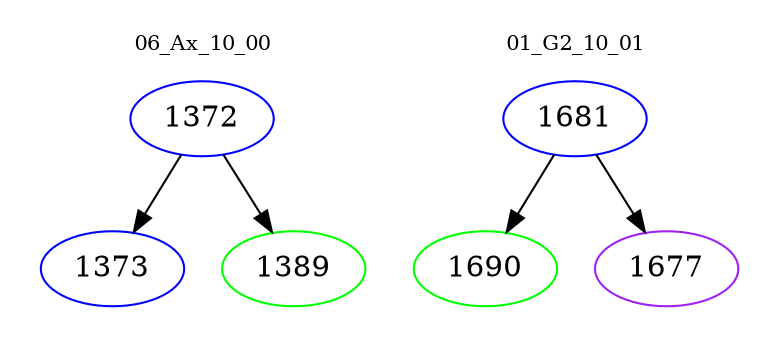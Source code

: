 digraph{
subgraph cluster_0 {
color = white
label = "06_Ax_10_00";
fontsize=10;
T0_1372 [label="1372", color="blue"]
T0_1372 -> T0_1373 [color="black"]
T0_1373 [label="1373", color="blue"]
T0_1372 -> T0_1389 [color="black"]
T0_1389 [label="1389", color="green"]
}
subgraph cluster_1 {
color = white
label = "01_G2_10_01";
fontsize=10;
T1_1681 [label="1681", color="blue"]
T1_1681 -> T1_1690 [color="black"]
T1_1690 [label="1690", color="green"]
T1_1681 -> T1_1677 [color="black"]
T1_1677 [label="1677", color="purple"]
}
}

